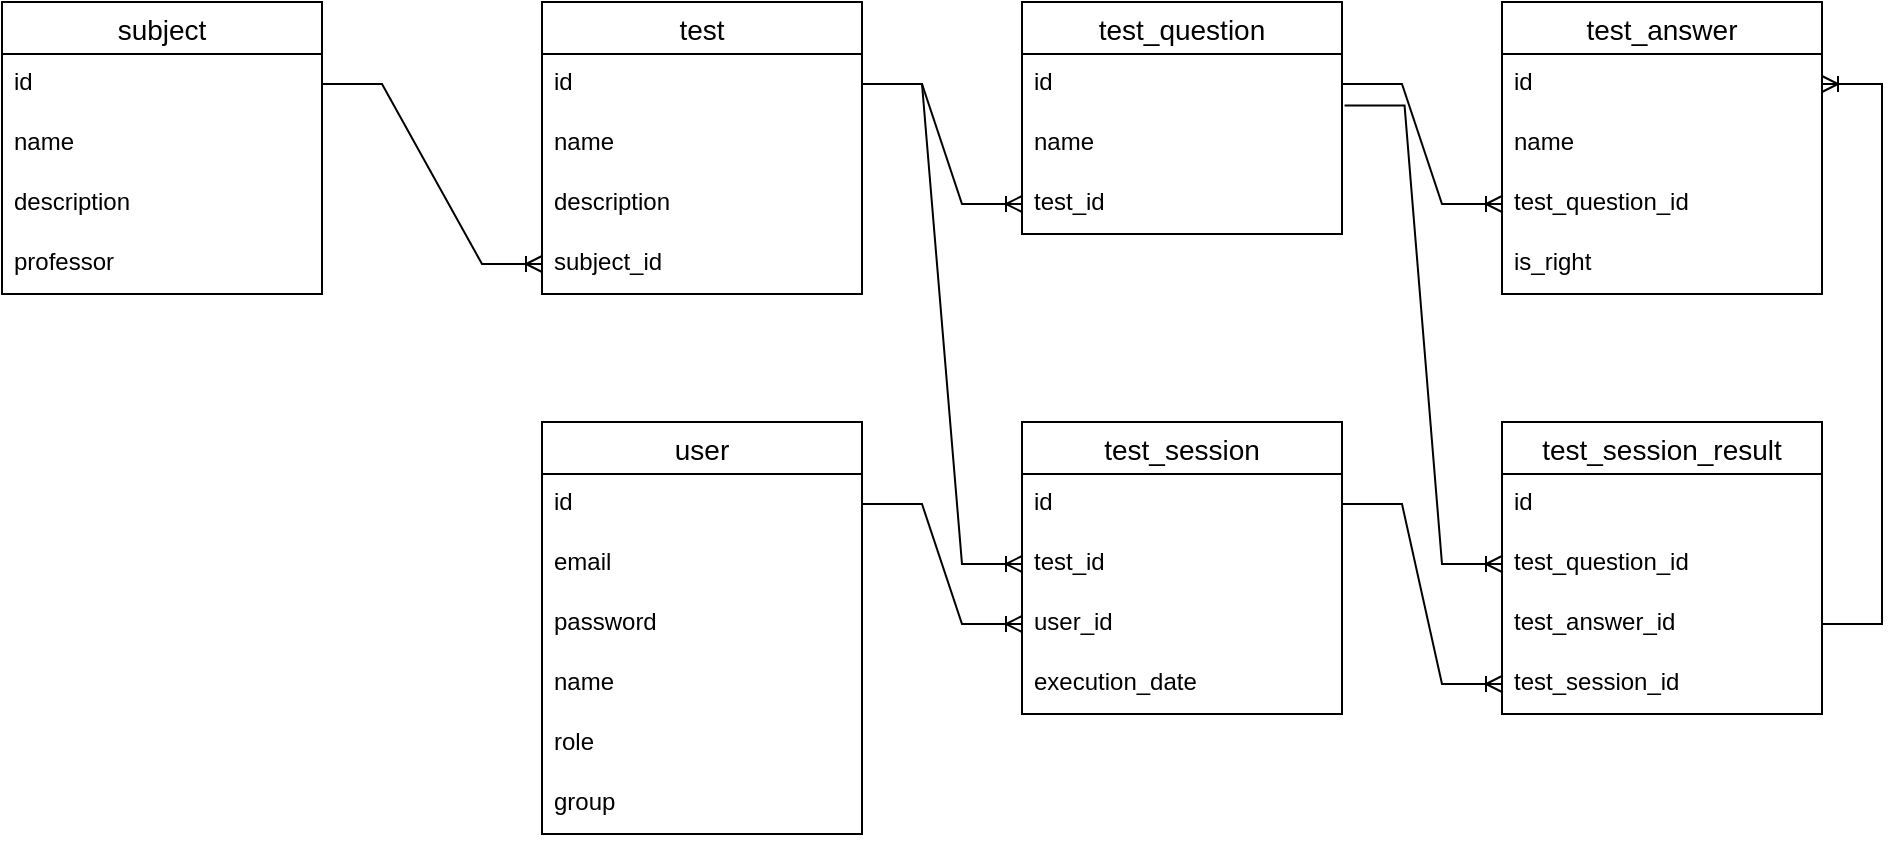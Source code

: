 <mxfile version="17.4.0" type="device"><diagram id="CbN8NUTBoEuVEoy8yFg_" name="Page-1"><mxGraphModel dx="1038" dy="617" grid="1" gridSize="10" guides="1" tooltips="1" connect="1" arrows="1" fold="1" page="1" pageScale="1" pageWidth="827" pageHeight="1169" math="0" shadow="0"><root><mxCell id="0"/><mxCell id="1" parent="0"/><mxCell id="wVKWd-nGMsujwySAPHgm-1" value="test" style="swimlane;fontStyle=0;childLayout=stackLayout;horizontal=1;startSize=26;horizontalStack=0;resizeParent=1;resizeParentMax=0;resizeLast=0;collapsible=1;marginBottom=0;align=center;fontSize=14;" vertex="1" parent="1"><mxGeometry x="300" y="190" width="160" height="146" as="geometry"/></mxCell><mxCell id="wVKWd-nGMsujwySAPHgm-2" value="id" style="text;strokeColor=none;fillColor=none;spacingLeft=4;spacingRight=4;overflow=hidden;rotatable=0;points=[[0,0.5],[1,0.5]];portConstraint=eastwest;fontSize=12;" vertex="1" parent="wVKWd-nGMsujwySAPHgm-1"><mxGeometry y="26" width="160" height="30" as="geometry"/></mxCell><mxCell id="wVKWd-nGMsujwySAPHgm-3" value="name" style="text;strokeColor=none;fillColor=none;spacingLeft=4;spacingRight=4;overflow=hidden;rotatable=0;points=[[0,0.5],[1,0.5]];portConstraint=eastwest;fontSize=12;" vertex="1" parent="wVKWd-nGMsujwySAPHgm-1"><mxGeometry y="56" width="160" height="30" as="geometry"/></mxCell><mxCell id="wVKWd-nGMsujwySAPHgm-4" value="description" style="text;strokeColor=none;fillColor=none;spacingLeft=4;spacingRight=4;overflow=hidden;rotatable=0;points=[[0,0.5],[1,0.5]];portConstraint=eastwest;fontSize=12;" vertex="1" parent="wVKWd-nGMsujwySAPHgm-1"><mxGeometry y="86" width="160" height="30" as="geometry"/></mxCell><mxCell id="wVKWd-nGMsujwySAPHgm-5" value="subject_id" style="text;strokeColor=none;fillColor=none;spacingLeft=4;spacingRight=4;overflow=hidden;rotatable=0;points=[[0,0.5],[1,0.5]];portConstraint=eastwest;fontSize=12;" vertex="1" parent="wVKWd-nGMsujwySAPHgm-1"><mxGeometry y="116" width="160" height="30" as="geometry"/></mxCell><mxCell id="wVKWd-nGMsujwySAPHgm-6" value="test_question" style="swimlane;fontStyle=0;childLayout=stackLayout;horizontal=1;startSize=26;horizontalStack=0;resizeParent=1;resizeParentMax=0;resizeLast=0;collapsible=1;marginBottom=0;align=center;fontSize=14;" vertex="1" parent="1"><mxGeometry x="540" y="190" width="160" height="116" as="geometry"/></mxCell><mxCell id="wVKWd-nGMsujwySAPHgm-7" value="id" style="text;strokeColor=none;fillColor=none;spacingLeft=4;spacingRight=4;overflow=hidden;rotatable=0;points=[[0,0.5],[1,0.5]];portConstraint=eastwest;fontSize=12;" vertex="1" parent="wVKWd-nGMsujwySAPHgm-6"><mxGeometry y="26" width="160" height="30" as="geometry"/></mxCell><mxCell id="wVKWd-nGMsujwySAPHgm-8" value="name" style="text;strokeColor=none;fillColor=none;spacingLeft=4;spacingRight=4;overflow=hidden;rotatable=0;points=[[0,0.5],[1,0.5]];portConstraint=eastwest;fontSize=12;" vertex="1" parent="wVKWd-nGMsujwySAPHgm-6"><mxGeometry y="56" width="160" height="30" as="geometry"/></mxCell><mxCell id="wVKWd-nGMsujwySAPHgm-9" value="test_id" style="text;strokeColor=none;fillColor=none;spacingLeft=4;spacingRight=4;overflow=hidden;rotatable=0;points=[[0,0.5],[1,0.5]];portConstraint=eastwest;fontSize=12;" vertex="1" parent="wVKWd-nGMsujwySAPHgm-6"><mxGeometry y="86" width="160" height="30" as="geometry"/></mxCell><mxCell id="wVKWd-nGMsujwySAPHgm-10" value="test_answer" style="swimlane;fontStyle=0;childLayout=stackLayout;horizontal=1;startSize=26;horizontalStack=0;resizeParent=1;resizeParentMax=0;resizeLast=0;collapsible=1;marginBottom=0;align=center;fontSize=14;" vertex="1" parent="1"><mxGeometry x="780" y="190" width="160" height="146" as="geometry"/></mxCell><mxCell id="wVKWd-nGMsujwySAPHgm-11" value="id" style="text;strokeColor=none;fillColor=none;spacingLeft=4;spacingRight=4;overflow=hidden;rotatable=0;points=[[0,0.5],[1,0.5]];portConstraint=eastwest;fontSize=12;" vertex="1" parent="wVKWd-nGMsujwySAPHgm-10"><mxGeometry y="26" width="160" height="30" as="geometry"/></mxCell><mxCell id="wVKWd-nGMsujwySAPHgm-12" value="name" style="text;strokeColor=none;fillColor=none;spacingLeft=4;spacingRight=4;overflow=hidden;rotatable=0;points=[[0,0.5],[1,0.5]];portConstraint=eastwest;fontSize=12;" vertex="1" parent="wVKWd-nGMsujwySAPHgm-10"><mxGeometry y="56" width="160" height="30" as="geometry"/></mxCell><mxCell id="wVKWd-nGMsujwySAPHgm-13" value="test_question_id" style="text;strokeColor=none;fillColor=none;spacingLeft=4;spacingRight=4;overflow=hidden;rotatable=0;points=[[0,0.5],[1,0.5]];portConstraint=eastwest;fontSize=12;" vertex="1" parent="wVKWd-nGMsujwySAPHgm-10"><mxGeometry y="86" width="160" height="30" as="geometry"/></mxCell><mxCell id="wVKWd-nGMsujwySAPHgm-14" value="is_right" style="text;strokeColor=none;fillColor=none;spacingLeft=4;spacingRight=4;overflow=hidden;rotatable=0;points=[[0,0.5],[1,0.5]];portConstraint=eastwest;fontSize=12;" vertex="1" parent="wVKWd-nGMsujwySAPHgm-10"><mxGeometry y="116" width="160" height="30" as="geometry"/></mxCell><mxCell id="wVKWd-nGMsujwySAPHgm-15" value="" style="edgeStyle=entityRelationEdgeStyle;fontSize=12;html=1;endArrow=ERoneToMany;rounded=0;" edge="1" parent="1" source="wVKWd-nGMsujwySAPHgm-2" target="wVKWd-nGMsujwySAPHgm-9"><mxGeometry width="100" height="100" relative="1" as="geometry"><mxPoint x="530" y="410" as="sourcePoint"/><mxPoint x="630" y="310" as="targetPoint"/></mxGeometry></mxCell><mxCell id="wVKWd-nGMsujwySAPHgm-16" value="" style="edgeStyle=entityRelationEdgeStyle;fontSize=12;html=1;endArrow=ERoneToMany;rounded=0;" edge="1" parent="1" source="wVKWd-nGMsujwySAPHgm-7" target="wVKWd-nGMsujwySAPHgm-13"><mxGeometry width="100" height="100" relative="1" as="geometry"><mxPoint x="610" y="410" as="sourcePoint"/><mxPoint x="710" y="310" as="targetPoint"/></mxGeometry></mxCell><mxCell id="wVKWd-nGMsujwySAPHgm-17" value="test_session" style="swimlane;fontStyle=0;childLayout=stackLayout;horizontal=1;startSize=26;horizontalStack=0;resizeParent=1;resizeParentMax=0;resizeLast=0;collapsible=1;marginBottom=0;align=center;fontSize=14;" vertex="1" parent="1"><mxGeometry x="540" y="400" width="160" height="146" as="geometry"/></mxCell><mxCell id="wVKWd-nGMsujwySAPHgm-18" value="id" style="text;strokeColor=none;fillColor=none;spacingLeft=4;spacingRight=4;overflow=hidden;rotatable=0;points=[[0,0.5],[1,0.5]];portConstraint=eastwest;fontSize=12;" vertex="1" parent="wVKWd-nGMsujwySAPHgm-17"><mxGeometry y="26" width="160" height="30" as="geometry"/></mxCell><mxCell id="wVKWd-nGMsujwySAPHgm-19" value="test_id" style="text;strokeColor=none;fillColor=none;spacingLeft=4;spacingRight=4;overflow=hidden;rotatable=0;points=[[0,0.5],[1,0.5]];portConstraint=eastwest;fontSize=12;" vertex="1" parent="wVKWd-nGMsujwySAPHgm-17"><mxGeometry y="56" width="160" height="30" as="geometry"/></mxCell><mxCell id="wVKWd-nGMsujwySAPHgm-20" value="user_id" style="text;strokeColor=none;fillColor=none;spacingLeft=4;spacingRight=4;overflow=hidden;rotatable=0;points=[[0,0.5],[1,0.5]];portConstraint=eastwest;fontSize=12;" vertex="1" parent="wVKWd-nGMsujwySAPHgm-17"><mxGeometry y="86" width="160" height="30" as="geometry"/></mxCell><mxCell id="wVKWd-nGMsujwySAPHgm-21" value="execution_date" style="text;strokeColor=none;fillColor=none;spacingLeft=4;spacingRight=4;overflow=hidden;rotatable=0;points=[[0,0.5],[1,0.5]];portConstraint=eastwest;fontSize=12;" vertex="1" parent="wVKWd-nGMsujwySAPHgm-17"><mxGeometry y="116" width="160" height="30" as="geometry"/></mxCell><mxCell id="wVKWd-nGMsujwySAPHgm-22" value="test_session_result" style="swimlane;fontStyle=0;childLayout=stackLayout;horizontal=1;startSize=26;horizontalStack=0;resizeParent=1;resizeParentMax=0;resizeLast=0;collapsible=1;marginBottom=0;align=center;fontSize=14;" vertex="1" parent="1"><mxGeometry x="780" y="400" width="160" height="146" as="geometry"/></mxCell><mxCell id="wVKWd-nGMsujwySAPHgm-23" value="id" style="text;strokeColor=none;fillColor=none;spacingLeft=4;spacingRight=4;overflow=hidden;rotatable=0;points=[[0,0.5],[1,0.5]];portConstraint=eastwest;fontSize=12;" vertex="1" parent="wVKWd-nGMsujwySAPHgm-22"><mxGeometry y="26" width="160" height="30" as="geometry"/></mxCell><mxCell id="wVKWd-nGMsujwySAPHgm-25" value="test_question_id" style="text;strokeColor=none;fillColor=none;spacingLeft=4;spacingRight=4;overflow=hidden;rotatable=0;points=[[0,0.5],[1,0.5]];portConstraint=eastwest;fontSize=12;" vertex="1" parent="wVKWd-nGMsujwySAPHgm-22"><mxGeometry y="56" width="160" height="30" as="geometry"/></mxCell><mxCell id="wVKWd-nGMsujwySAPHgm-26" value="test_answer_id" style="text;strokeColor=none;fillColor=none;spacingLeft=4;spacingRight=4;overflow=hidden;rotatable=0;points=[[0,0.5],[1,0.5]];portConstraint=eastwest;fontSize=12;" vertex="1" parent="wVKWd-nGMsujwySAPHgm-22"><mxGeometry y="86" width="160" height="30" as="geometry"/></mxCell><mxCell id="wVKWd-nGMsujwySAPHgm-24" value="test_session_id" style="text;strokeColor=none;fillColor=none;spacingLeft=4;spacingRight=4;overflow=hidden;rotatable=0;points=[[0,0.5],[1,0.5]];portConstraint=eastwest;fontSize=12;" vertex="1" parent="wVKWd-nGMsujwySAPHgm-22"><mxGeometry y="116" width="160" height="30" as="geometry"/></mxCell><mxCell id="wVKWd-nGMsujwySAPHgm-27" value="subject" style="swimlane;fontStyle=0;childLayout=stackLayout;horizontal=1;startSize=26;horizontalStack=0;resizeParent=1;resizeParentMax=0;resizeLast=0;collapsible=1;marginBottom=0;align=center;fontSize=14;" vertex="1" parent="1"><mxGeometry x="30" y="190" width="160" height="146" as="geometry"/></mxCell><mxCell id="wVKWd-nGMsujwySAPHgm-28" value="id" style="text;strokeColor=none;fillColor=none;spacingLeft=4;spacingRight=4;overflow=hidden;rotatable=0;points=[[0,0.5],[1,0.5]];portConstraint=eastwest;fontSize=12;" vertex="1" parent="wVKWd-nGMsujwySAPHgm-27"><mxGeometry y="26" width="160" height="30" as="geometry"/></mxCell><mxCell id="wVKWd-nGMsujwySAPHgm-29" value="name" style="text;strokeColor=none;fillColor=none;spacingLeft=4;spacingRight=4;overflow=hidden;rotatable=0;points=[[0,0.5],[1,0.5]];portConstraint=eastwest;fontSize=12;" vertex="1" parent="wVKWd-nGMsujwySAPHgm-27"><mxGeometry y="56" width="160" height="30" as="geometry"/></mxCell><mxCell id="wVKWd-nGMsujwySAPHgm-30" value="description" style="text;strokeColor=none;fillColor=none;spacingLeft=4;spacingRight=4;overflow=hidden;rotatable=0;points=[[0,0.5],[1,0.5]];portConstraint=eastwest;fontSize=12;" vertex="1" parent="wVKWd-nGMsujwySAPHgm-27"><mxGeometry y="86" width="160" height="30" as="geometry"/></mxCell><mxCell id="wVKWd-nGMsujwySAPHgm-31" value="professor" style="text;strokeColor=none;fillColor=none;spacingLeft=4;spacingRight=4;overflow=hidden;rotatable=0;points=[[0,0.5],[1,0.5]];portConstraint=eastwest;fontSize=12;" vertex="1" parent="wVKWd-nGMsujwySAPHgm-27"><mxGeometry y="116" width="160" height="30" as="geometry"/></mxCell><mxCell id="wVKWd-nGMsujwySAPHgm-33" value="user" style="swimlane;fontStyle=0;childLayout=stackLayout;horizontal=1;startSize=26;horizontalStack=0;resizeParent=1;resizeParentMax=0;resizeLast=0;collapsible=1;marginBottom=0;align=center;fontSize=14;" vertex="1" parent="1"><mxGeometry x="300" y="400" width="160" height="206" as="geometry"/></mxCell><mxCell id="wVKWd-nGMsujwySAPHgm-34" value="id" style="text;strokeColor=none;fillColor=none;spacingLeft=4;spacingRight=4;overflow=hidden;rotatable=0;points=[[0,0.5],[1,0.5]];portConstraint=eastwest;fontSize=12;" vertex="1" parent="wVKWd-nGMsujwySAPHgm-33"><mxGeometry y="26" width="160" height="30" as="geometry"/></mxCell><mxCell id="wVKWd-nGMsujwySAPHgm-35" value="email" style="text;strokeColor=none;fillColor=none;spacingLeft=4;spacingRight=4;overflow=hidden;rotatable=0;points=[[0,0.5],[1,0.5]];portConstraint=eastwest;fontSize=12;" vertex="1" parent="wVKWd-nGMsujwySAPHgm-33"><mxGeometry y="56" width="160" height="30" as="geometry"/></mxCell><mxCell id="wVKWd-nGMsujwySAPHgm-36" value="password" style="text;strokeColor=none;fillColor=none;spacingLeft=4;spacingRight=4;overflow=hidden;rotatable=0;points=[[0,0.5],[1,0.5]];portConstraint=eastwest;fontSize=12;" vertex="1" parent="wVKWd-nGMsujwySAPHgm-33"><mxGeometry y="86" width="160" height="30" as="geometry"/></mxCell><mxCell id="wVKWd-nGMsujwySAPHgm-37" value="name" style="text;strokeColor=none;fillColor=none;spacingLeft=4;spacingRight=4;overflow=hidden;rotatable=0;points=[[0,0.5],[1,0.5]];portConstraint=eastwest;fontSize=12;" vertex="1" parent="wVKWd-nGMsujwySAPHgm-33"><mxGeometry y="116" width="160" height="30" as="geometry"/></mxCell><mxCell id="wVKWd-nGMsujwySAPHgm-38" value="role" style="text;strokeColor=none;fillColor=none;spacingLeft=4;spacingRight=4;overflow=hidden;rotatable=0;points=[[0,0.5],[1,0.5]];portConstraint=eastwest;fontSize=12;" vertex="1" parent="wVKWd-nGMsujwySAPHgm-33"><mxGeometry y="146" width="160" height="30" as="geometry"/></mxCell><mxCell id="wVKWd-nGMsujwySAPHgm-39" value="group" style="text;strokeColor=none;fillColor=none;spacingLeft=4;spacingRight=4;overflow=hidden;rotatable=0;points=[[0,0.5],[1,0.5]];portConstraint=eastwest;fontSize=12;" vertex="1" parent="wVKWd-nGMsujwySAPHgm-33"><mxGeometry y="176" width="160" height="30" as="geometry"/></mxCell><mxCell id="wVKWd-nGMsujwySAPHgm-40" value="" style="edgeStyle=entityRelationEdgeStyle;fontSize=12;html=1;endArrow=ERoneToMany;rounded=0;" edge="1" parent="1" source="wVKWd-nGMsujwySAPHgm-2" target="wVKWd-nGMsujwySAPHgm-19"><mxGeometry width="100" height="100" relative="1" as="geometry"><mxPoint x="330" y="430" as="sourcePoint"/><mxPoint x="540" y="360" as="targetPoint"/></mxGeometry></mxCell><mxCell id="wVKWd-nGMsujwySAPHgm-41" value="" style="edgeStyle=entityRelationEdgeStyle;fontSize=12;html=1;endArrow=ERoneToMany;rounded=0;" edge="1" parent="1" source="wVKWd-nGMsujwySAPHgm-34" target="wVKWd-nGMsujwySAPHgm-20"><mxGeometry width="100" height="100" relative="1" as="geometry"><mxPoint x="364" y="500" as="sourcePoint"/><mxPoint x="464" y="400" as="targetPoint"/></mxGeometry></mxCell><mxCell id="wVKWd-nGMsujwySAPHgm-42" value="" style="edgeStyle=entityRelationEdgeStyle;fontSize=12;html=1;endArrow=ERoneToMany;rounded=0;" edge="1" parent="1" source="wVKWd-nGMsujwySAPHgm-18" target="wVKWd-nGMsujwySAPHgm-24"><mxGeometry width="100" height="100" relative="1" as="geometry"><mxPoint x="380" y="650" as="sourcePoint"/><mxPoint x="480" y="550" as="targetPoint"/></mxGeometry></mxCell><mxCell id="wVKWd-nGMsujwySAPHgm-44" value="" style="edgeStyle=entityRelationEdgeStyle;fontSize=12;html=1;endArrow=ERoneToMany;rounded=0;" edge="1" parent="1" source="wVKWd-nGMsujwySAPHgm-28" target="wVKWd-nGMsujwySAPHgm-5"><mxGeometry width="100" height="100" relative="1" as="geometry"><mxPoint x="440" y="460" as="sourcePoint"/><mxPoint x="540" y="360" as="targetPoint"/></mxGeometry></mxCell><mxCell id="wVKWd-nGMsujwySAPHgm-50" value="" style="edgeStyle=entityRelationEdgeStyle;fontSize=12;html=1;endArrow=ERoneToMany;rounded=0;" edge="1" parent="1" source="wVKWd-nGMsujwySAPHgm-26" target="wVKWd-nGMsujwySAPHgm-11"><mxGeometry width="100" height="100" relative="1" as="geometry"><mxPoint x="440" y="460" as="sourcePoint"/><mxPoint x="540" y="360" as="targetPoint"/></mxGeometry></mxCell><mxCell id="wVKWd-nGMsujwySAPHgm-51" value="" style="edgeStyle=entityRelationEdgeStyle;fontSize=12;html=1;endArrow=ERoneToMany;rounded=0;exitX=1.008;exitY=-0.14;exitDx=0;exitDy=0;exitPerimeter=0;" edge="1" parent="1" source="wVKWd-nGMsujwySAPHgm-8" target="wVKWd-nGMsujwySAPHgm-25"><mxGeometry width="100" height="100" relative="1" as="geometry"><mxPoint x="440" y="460" as="sourcePoint"/><mxPoint x="540" y="360" as="targetPoint"/></mxGeometry></mxCell></root></mxGraphModel></diagram></mxfile>